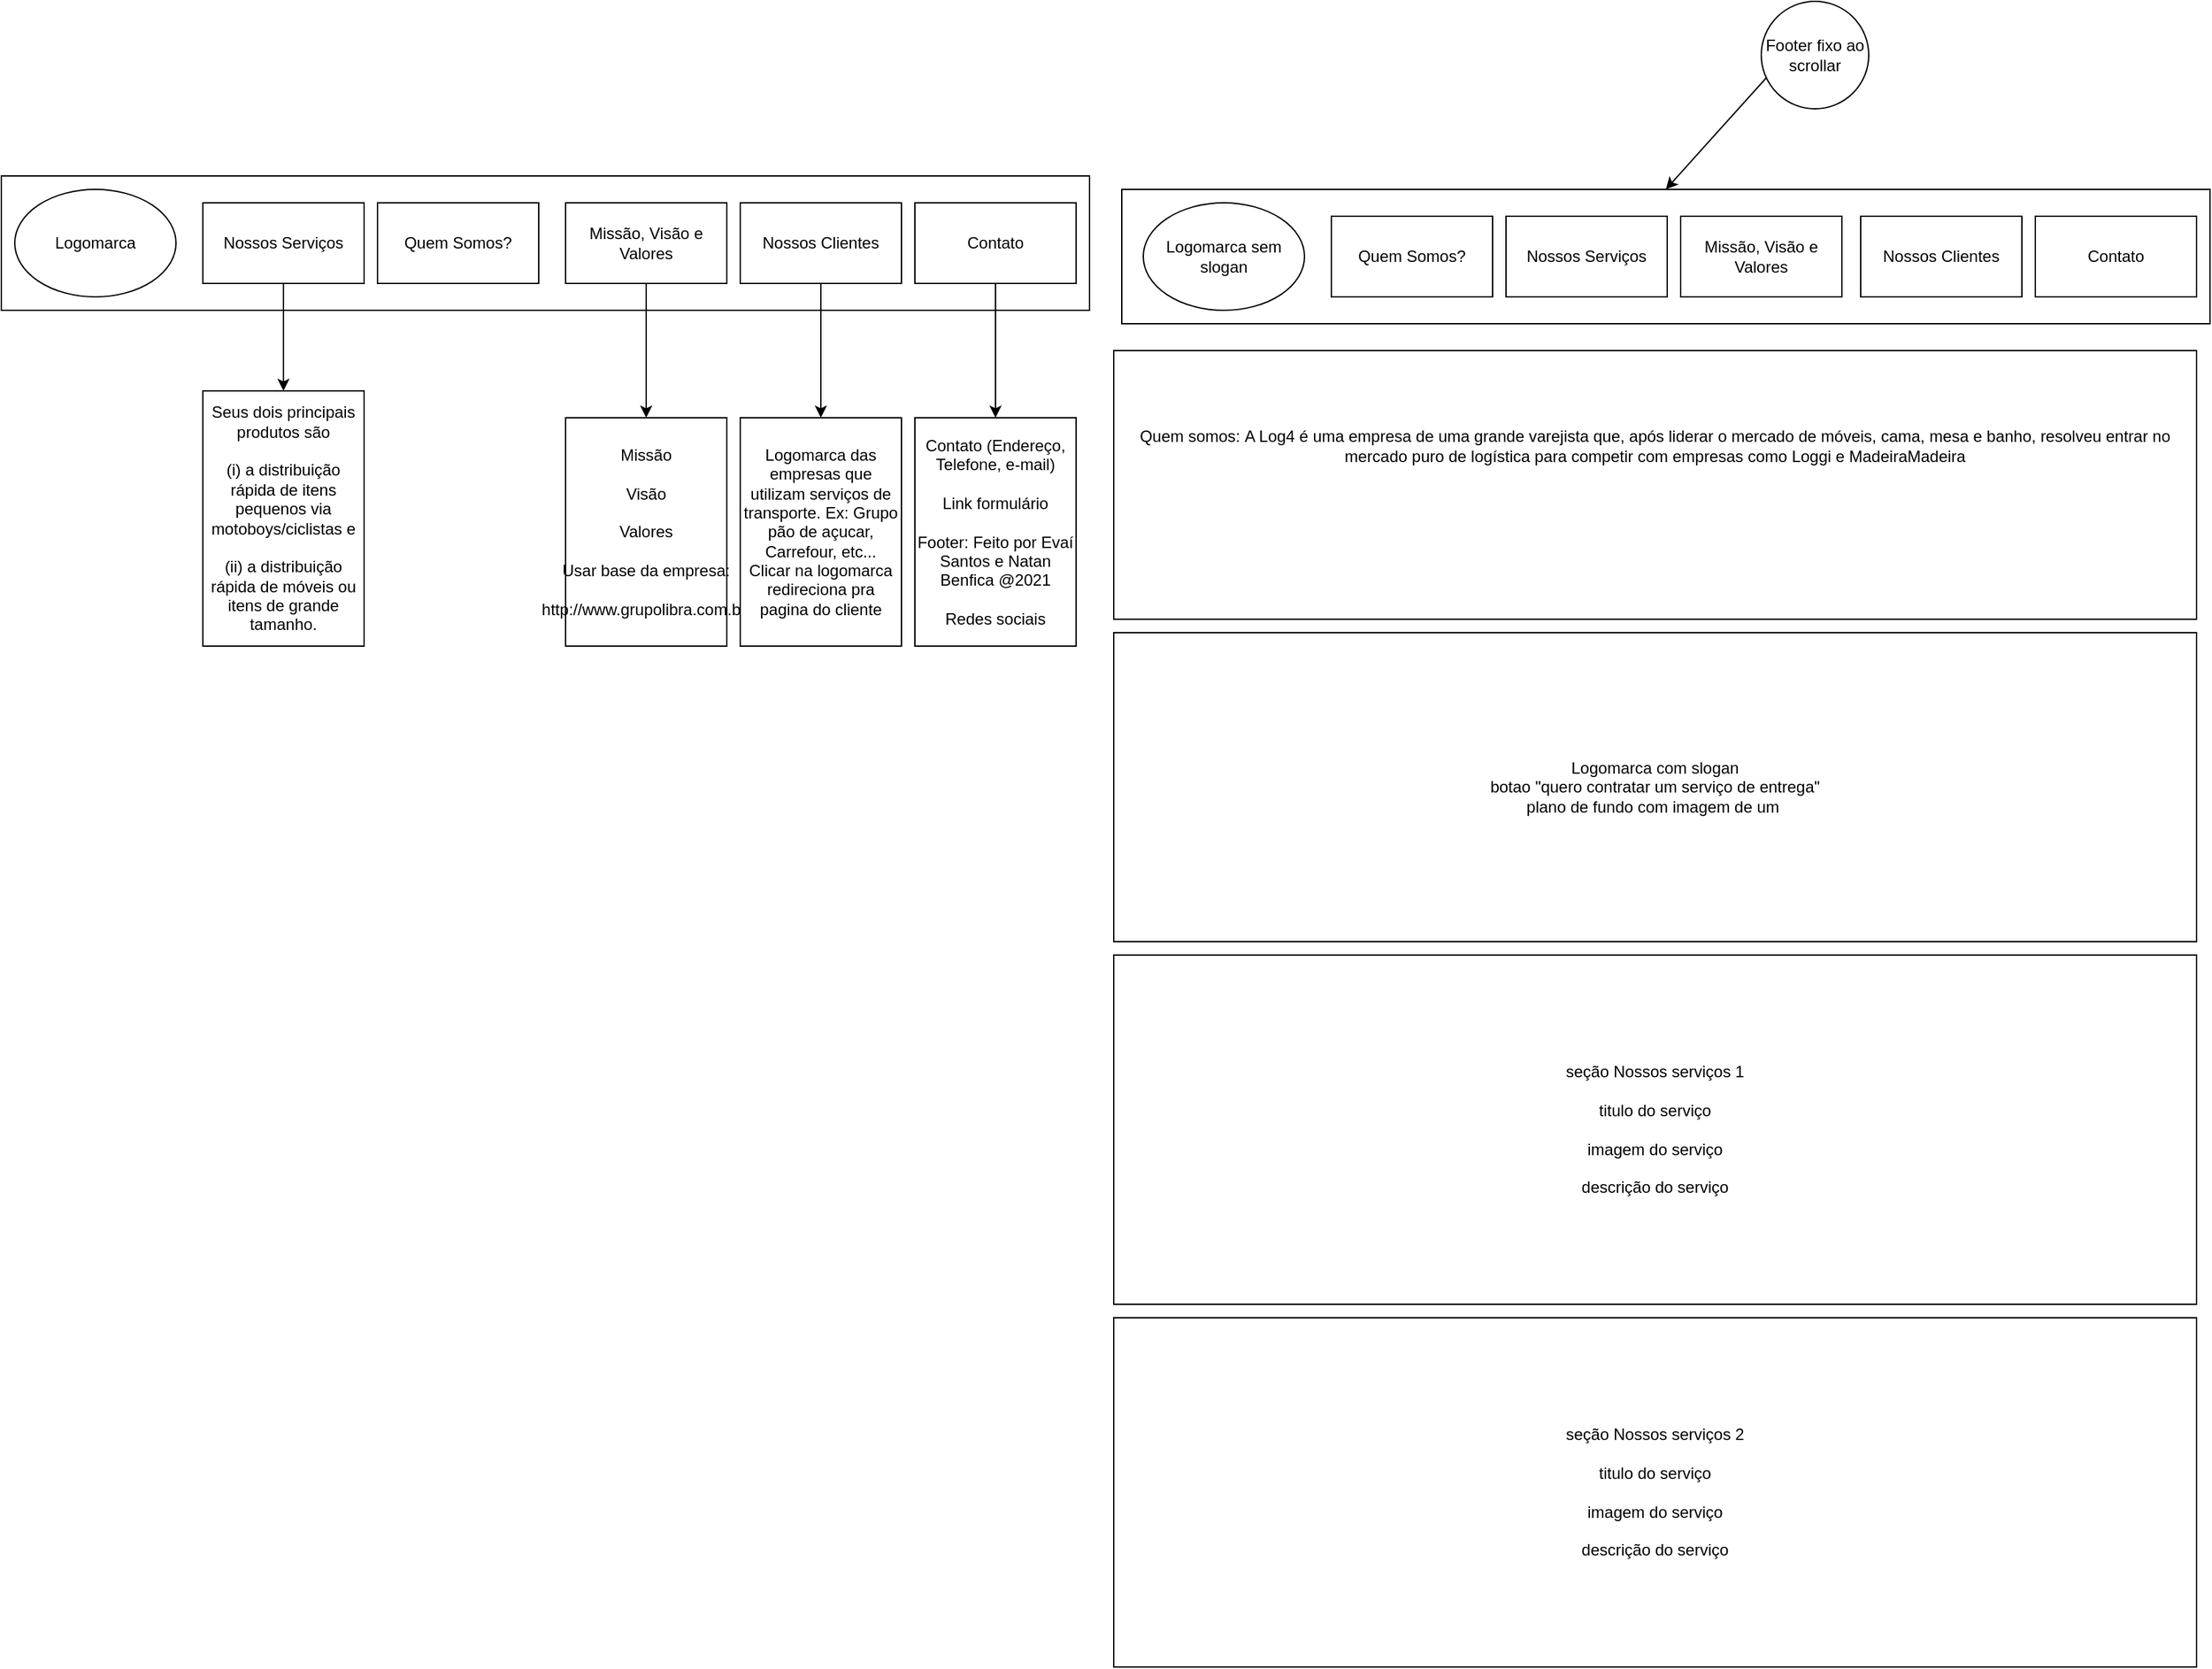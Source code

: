 <mxfile version="14.6.13" type="device"><diagram id="fSD9hU8DkZ8pbXzArf9j" name="Página-1"><mxGraphModel dx="1567" dy="1835" grid="1" gridSize="10" guides="1" tooltips="1" connect="1" arrows="1" fold="1" page="1" pageScale="1" pageWidth="827" pageHeight="1169" math="0" shadow="0"><root><mxCell id="0"/><mxCell id="1" parent="0"/><mxCell id="DfFISTx8Ug7T75JGeB53-1" value="" style="rounded=0;whiteSpace=wrap;html=1;" vertex="1" parent="1"><mxGeometry x="10" y="10" width="810" height="100" as="geometry"/></mxCell><mxCell id="DfFISTx8Ug7T75JGeB53-47" value="" style="edgeStyle=orthogonalEdgeStyle;rounded=0;orthogonalLoop=1;jettySize=auto;html=1;" edge="1" parent="1" source="DfFISTx8Ug7T75JGeB53-3" target="DfFISTx8Ug7T75JGeB53-46"><mxGeometry relative="1" as="geometry"/></mxCell><mxCell id="DfFISTx8Ug7T75JGeB53-3" value="Nossos Serviços" style="rounded=0;whiteSpace=wrap;html=1;" vertex="1" parent="1"><mxGeometry x="160" y="30" width="120" height="60" as="geometry"/></mxCell><mxCell id="DfFISTx8Ug7T75JGeB53-4" value="Quem Somos?" style="rounded=0;whiteSpace=wrap;html=1;" vertex="1" parent="1"><mxGeometry x="290" y="30" width="120" height="60" as="geometry"/></mxCell><mxCell id="DfFISTx8Ug7T75JGeB53-5" value="Contato" style="rounded=0;whiteSpace=wrap;html=1;" vertex="1" parent="1"><mxGeometry x="690" y="30" width="120" height="60" as="geometry"/></mxCell><mxCell id="DfFISTx8Ug7T75JGeB53-18" value="" style="edgeStyle=orthogonalEdgeStyle;rounded=0;orthogonalLoop=1;jettySize=auto;html=1;" edge="1" parent="1" source="DfFISTx8Ug7T75JGeB53-6" target="DfFISTx8Ug7T75JGeB53-17"><mxGeometry relative="1" as="geometry"/></mxCell><mxCell id="DfFISTx8Ug7T75JGeB53-6" value="Nossos Clientes" style="rounded=0;whiteSpace=wrap;html=1;" vertex="1" parent="1"><mxGeometry x="560" y="30" width="120" height="60" as="geometry"/></mxCell><mxCell id="DfFISTx8Ug7T75JGeB53-8" value="Logomarca" style="ellipse;whiteSpace=wrap;html=1;" vertex="1" parent="1"><mxGeometry x="20" y="20" width="120" height="80" as="geometry"/></mxCell><mxCell id="DfFISTx8Ug7T75JGeB53-10" value="Contato (Endereço, Telefone, e-mail)&lt;br&gt;&lt;br&gt;Link formulário&lt;br&gt;&lt;br&gt;Footer: Feito por Evaí Santos e Natan Benfica @2021&lt;br&gt;&lt;br&gt;Redes sociais" style="rounded=0;whiteSpace=wrap;html=1;" vertex="1" parent="1"><mxGeometry x="690" y="190" width="120" height="170" as="geometry"/></mxCell><mxCell id="DfFISTx8Ug7T75JGeB53-11" style="edgeStyle=orthogonalEdgeStyle;rounded=0;orthogonalLoop=1;jettySize=auto;html=1;exitX=0.5;exitY=1;exitDx=0;exitDy=0;" edge="1" parent="1" source="DfFISTx8Ug7T75JGeB53-1" target="DfFISTx8Ug7T75JGeB53-1"><mxGeometry relative="1" as="geometry"/></mxCell><mxCell id="DfFISTx8Ug7T75JGeB53-12" style="edgeStyle=orthogonalEdgeStyle;rounded=0;orthogonalLoop=1;jettySize=auto;html=1;exitX=0.5;exitY=1;exitDx=0;exitDy=0;" edge="1" parent="1" source="DfFISTx8Ug7T75JGeB53-1" target="DfFISTx8Ug7T75JGeB53-1"><mxGeometry relative="1" as="geometry"/></mxCell><mxCell id="DfFISTx8Ug7T75JGeB53-13" value="Missão, Visão e Valores" style="rounded=0;whiteSpace=wrap;html=1;" vertex="1" parent="1"><mxGeometry x="430" y="30" width="120" height="60" as="geometry"/></mxCell><mxCell id="DfFISTx8Ug7T75JGeB53-14" value="" style="endArrow=classic;html=1;exitX=0.5;exitY=1;exitDx=0;exitDy=0;" edge="1" parent="1" source="DfFISTx8Ug7T75JGeB53-5" target="DfFISTx8Ug7T75JGeB53-10"><mxGeometry width="50" height="50" relative="1" as="geometry"><mxPoint x="480" y="210" as="sourcePoint"/><mxPoint x="530" y="160" as="targetPoint"/></mxGeometry></mxCell><mxCell id="DfFISTx8Ug7T75JGeB53-15" value="" style="endArrow=classic;html=1;exitX=0.5;exitY=1;exitDx=0;exitDy=0;" edge="1" parent="1" source="DfFISTx8Ug7T75JGeB53-13"><mxGeometry width="50" height="50" relative="1" as="geometry"><mxPoint x="480" y="210" as="sourcePoint"/><mxPoint x="490" y="190" as="targetPoint"/></mxGeometry></mxCell><mxCell id="DfFISTx8Ug7T75JGeB53-16" value="Missão&lt;br&gt;&lt;br&gt;Visão&lt;br&gt;&lt;br&gt;Valores&lt;br&gt;&lt;br&gt;Usar base da empresa:&lt;br&gt;&lt;br&gt;http://www.grupolibra.com.br/" style="rounded=0;whiteSpace=wrap;html=1;" vertex="1" parent="1"><mxGeometry x="430" y="190" width="120" height="170" as="geometry"/></mxCell><mxCell id="DfFISTx8Ug7T75JGeB53-17" value="Logomarca das empresas que utilizam serviços de transporte. Ex: Grupo pão de açucar, Carrefour, etc...&lt;br&gt;Clicar na logomarca redireciona pra pagina do cliente" style="whiteSpace=wrap;html=1;rounded=0;" vertex="1" parent="1"><mxGeometry x="560" y="190" width="120" height="170" as="geometry"/></mxCell><mxCell id="DfFISTx8Ug7T75JGeB53-26" value="" style="rounded=0;whiteSpace=wrap;html=1;" vertex="1" parent="1"><mxGeometry x="844" y="20" width="810" height="100" as="geometry"/></mxCell><mxCell id="DfFISTx8Ug7T75JGeB53-27" value="Logomarca sem slogan" style="ellipse;whiteSpace=wrap;html=1;" vertex="1" parent="1"><mxGeometry x="860" y="30" width="120" height="80" as="geometry"/></mxCell><mxCell id="DfFISTx8Ug7T75JGeB53-28" value="Nossos Serviços" style="rounded=0;whiteSpace=wrap;html=1;" vertex="1" parent="1"><mxGeometry x="1130" y="40" width="120" height="60" as="geometry"/></mxCell><mxCell id="DfFISTx8Ug7T75JGeB53-29" value="Quem Somos?" style="rounded=0;whiteSpace=wrap;html=1;" vertex="1" parent="1"><mxGeometry x="1000" y="40" width="120" height="60" as="geometry"/></mxCell><mxCell id="DfFISTx8Ug7T75JGeB53-30" value="Missão, Visão e Valores" style="rounded=0;whiteSpace=wrap;html=1;" vertex="1" parent="1"><mxGeometry x="1260" y="40" width="120" height="60" as="geometry"/></mxCell><mxCell id="DfFISTx8Ug7T75JGeB53-31" value="Nossos Clientes" style="rounded=0;whiteSpace=wrap;html=1;" vertex="1" parent="1"><mxGeometry x="1394" y="40" width="120" height="60" as="geometry"/></mxCell><mxCell id="DfFISTx8Ug7T75JGeB53-32" value="Contato" style="rounded=0;whiteSpace=wrap;html=1;" vertex="1" parent="1"><mxGeometry x="1524" y="40" width="120" height="60" as="geometry"/></mxCell><mxCell id="DfFISTx8Ug7T75JGeB53-39" value="Logomarca com slogan&lt;br&gt;botao &quot;quero contratar um serviço de entrega&quot;&lt;br&gt;plano de fundo com imagem de um&amp;nbsp;" style="rounded=0;whiteSpace=wrap;html=1;" vertex="1" parent="1"><mxGeometry x="838" y="350" width="806" height="230" as="geometry"/></mxCell><mxCell id="DfFISTx8Ug7T75JGeB53-40" value="seção Nossos serviços 1&lt;br&gt;&lt;br&gt;titulo do serviço&lt;br&gt;&lt;br&gt;imagem do serviço&lt;br&gt;&lt;br&gt;descrição do serviço&lt;br&gt;" style="rounded=0;whiteSpace=wrap;html=1;" vertex="1" parent="1"><mxGeometry x="838" y="590" width="806" height="260" as="geometry"/></mxCell><mxCell id="DfFISTx8Ug7T75JGeB53-44" value="" style="endArrow=classic;html=1;entryX=0.5;entryY=0;entryDx=0;entryDy=0;" edge="1" parent="1" target="DfFISTx8Ug7T75JGeB53-26"><mxGeometry width="50" height="50" relative="1" as="geometry"><mxPoint x="1330" y="-70" as="sourcePoint"/><mxPoint x="1330" y="60" as="targetPoint"/></mxGeometry></mxCell><mxCell id="DfFISTx8Ug7T75JGeB53-45" value="Footer fixo ao scrollar" style="ellipse;whiteSpace=wrap;html=1;aspect=fixed;" vertex="1" parent="1"><mxGeometry x="1320" y="-120" width="80" height="80" as="geometry"/></mxCell><mxCell id="DfFISTx8Ug7T75JGeB53-46" value="Seus dois principais produtos são &lt;br&gt;&lt;br&gt;(i) a distribuição rápida de itens pequenos via motoboys/ciclistas e &lt;br&gt;&lt;br&gt;(ii) a distribuição rápida de móveis ou itens de grande tamanho." style="whiteSpace=wrap;html=1;rounded=0;" vertex="1" parent="1"><mxGeometry x="160" y="170" width="120" height="190" as="geometry"/></mxCell><mxCell id="DfFISTx8Ug7T75JGeB53-48" value="seção Nossos serviços 2&lt;br&gt;&lt;br&gt;titulo do serviço&lt;br&gt;&lt;br&gt;imagem do serviço&lt;br&gt;&lt;br&gt;descrição do serviço" style="rounded=0;whiteSpace=wrap;html=1;" vertex="1" parent="1"><mxGeometry x="838" y="860" width="806" height="260" as="geometry"/></mxCell><mxCell id="DfFISTx8Ug7T75JGeB53-49" value="Quem somos:&amp;nbsp;A Log4 é uma empresa de uma grande varejista que, após liderar o mercado de móveis, cama, mesa e banho, resolveu entrar no mercado puro de logística para competir com empresas como Loggi e MadeiraMadeira&lt;br&gt;&lt;br&gt;&lt;span style=&quot;color: rgba(0 , 0 , 0 , 0) ; font-family: monospace ; font-size: 0px&quot;&gt;%3CmxGraphModel%3E%3Croot%3E%3CmxCell%20id%3D%220%22%2F%3E%3CmxCell%20id%3D%221%22%20parent%3D%220%22%2F%3E%3CmxCell%20id%3D%222%22%20value%3D%22Logomarca%20com%20slogan%26lt%3Bbr%26gt%3Bbotao%20%26quot%3Bquero%20contratar%20um%20servi%C3%A7o%20de%20entrega%26quot%3B%26lt%3Bbr%26gt%3Bplano%20de%20fundo%20com%20imagem%20de%20um%26amp%3Bnbsp%3B%22%20style%3D%22rounded%3D0%3BwhiteSpace%3Dwrap%3Bhtml%3D1%3B%22%20vertex%3D%221%22%20parent%3D%221%22%3E%3CmxGeometry%20x%3D%22838%22%20y%3D%22390%22%20width%3D%22806%22%20height%3D%22230%22%20as%3D%22geometry%22%2F%3E%3C%2FmxCell%3E%3C%2Froot%3E%3C%2FmxGraphModel%3E&lt;br&gt;&lt;br&gt;&lt;/span&gt;&lt;span style=&quot;color: rgba(0 , 0 , 0 , 0) ; font-family: monospace ; font-size: 0px&quot;&gt;%3CmxGraphModel%3E%3Croot%3E%3CmxCell%20id%3D%220%22%2F%3E%3CmxCell%20id%3D%221%22%20parent%3D%220%22%2F%3E%3CmxCell%20id%3D%222%22%20value%3D%22Logomarca%20com%20slogan%26lt%3Bbr%26gt%3Bbotao%20%26quot%3Bquero%20contratar%20um%20servi%C3%A7o%20de%20entrega%26quot%3B%26lt%3Bbr%26gt%3Bplano%20de%20fundo%20com%20imagem%20de%20um%26amp%3Bnbsp%3B%22%20style%3D%22rounded%3D0%3BwhiteSpace%3Dwrap%3Bhtml%3D1%3B%22%20vertex%3D%221%22%20parent%3D%221%22%3E%3CmxGeometry%20x%3D%22838%22%20y%3D%22390%22%20width%3D%22806%22%20height%3D%22230%22%20as%3D%22geometry%22%2F%3E%3C%2FmxCell%3E%3C%2Froot%3E%3C%2FmxGraphModel%3E&amp;nbsp;&lt;/span&gt;&lt;span style=&quot;color: rgba(0 , 0 , 0 , 0) ; font-family: monospace ; font-size: 0px&quot;&gt;%3CmxGraphModel%3E%3Croot%3E%3CmxCell%20id%3D%220%22%2F%3E%3CmxCell%20id%3D%221%22%20parent%3D%220%22%2F%3E%3CmxCell%20id%3D%222%22%20value%3D%22Logomarca%20com%20slogan%26lt%3Bbr%26gt%3Bbotao%20%26quot%3Bquero%20contratar%20um%20servi%C3%A7o%20de%20entrega%26quot%3B%26lt%3Bbr%26gt%3Bplano%20de%20fundo%20com%20imagem%20de%20um%26amp%3Bnbsp%3B%22%20style%3D%22rounded%3D0%3BwhiteSpace%3Dwrap%3Bhtml%3D1%3B%22%20vertex%3D%221%22%20parent%3D%221%22%3E%3CmxGeometry%20x%3D%22838%22%20y%3D%22390%22%20width%3D%22806%22%20height%3D%22230%22%20as%3D%22geometry%22%2F%3E%3C%2FmxCell%3E%3C%2Froot%3E%3C%2FmxGraphModel%3E&lt;/span&gt;&lt;span style=&quot;color: rgba(0 , 0 , 0 , 0) ; font-family: monospace ; font-size: 0px&quot;&gt;&lt;br&gt;&lt;/span&gt;" style="rounded=0;whiteSpace=wrap;html=1;" vertex="1" parent="1"><mxGeometry x="838" y="140" width="806" height="200" as="geometry"/></mxCell></root></mxGraphModel></diagram></mxfile>